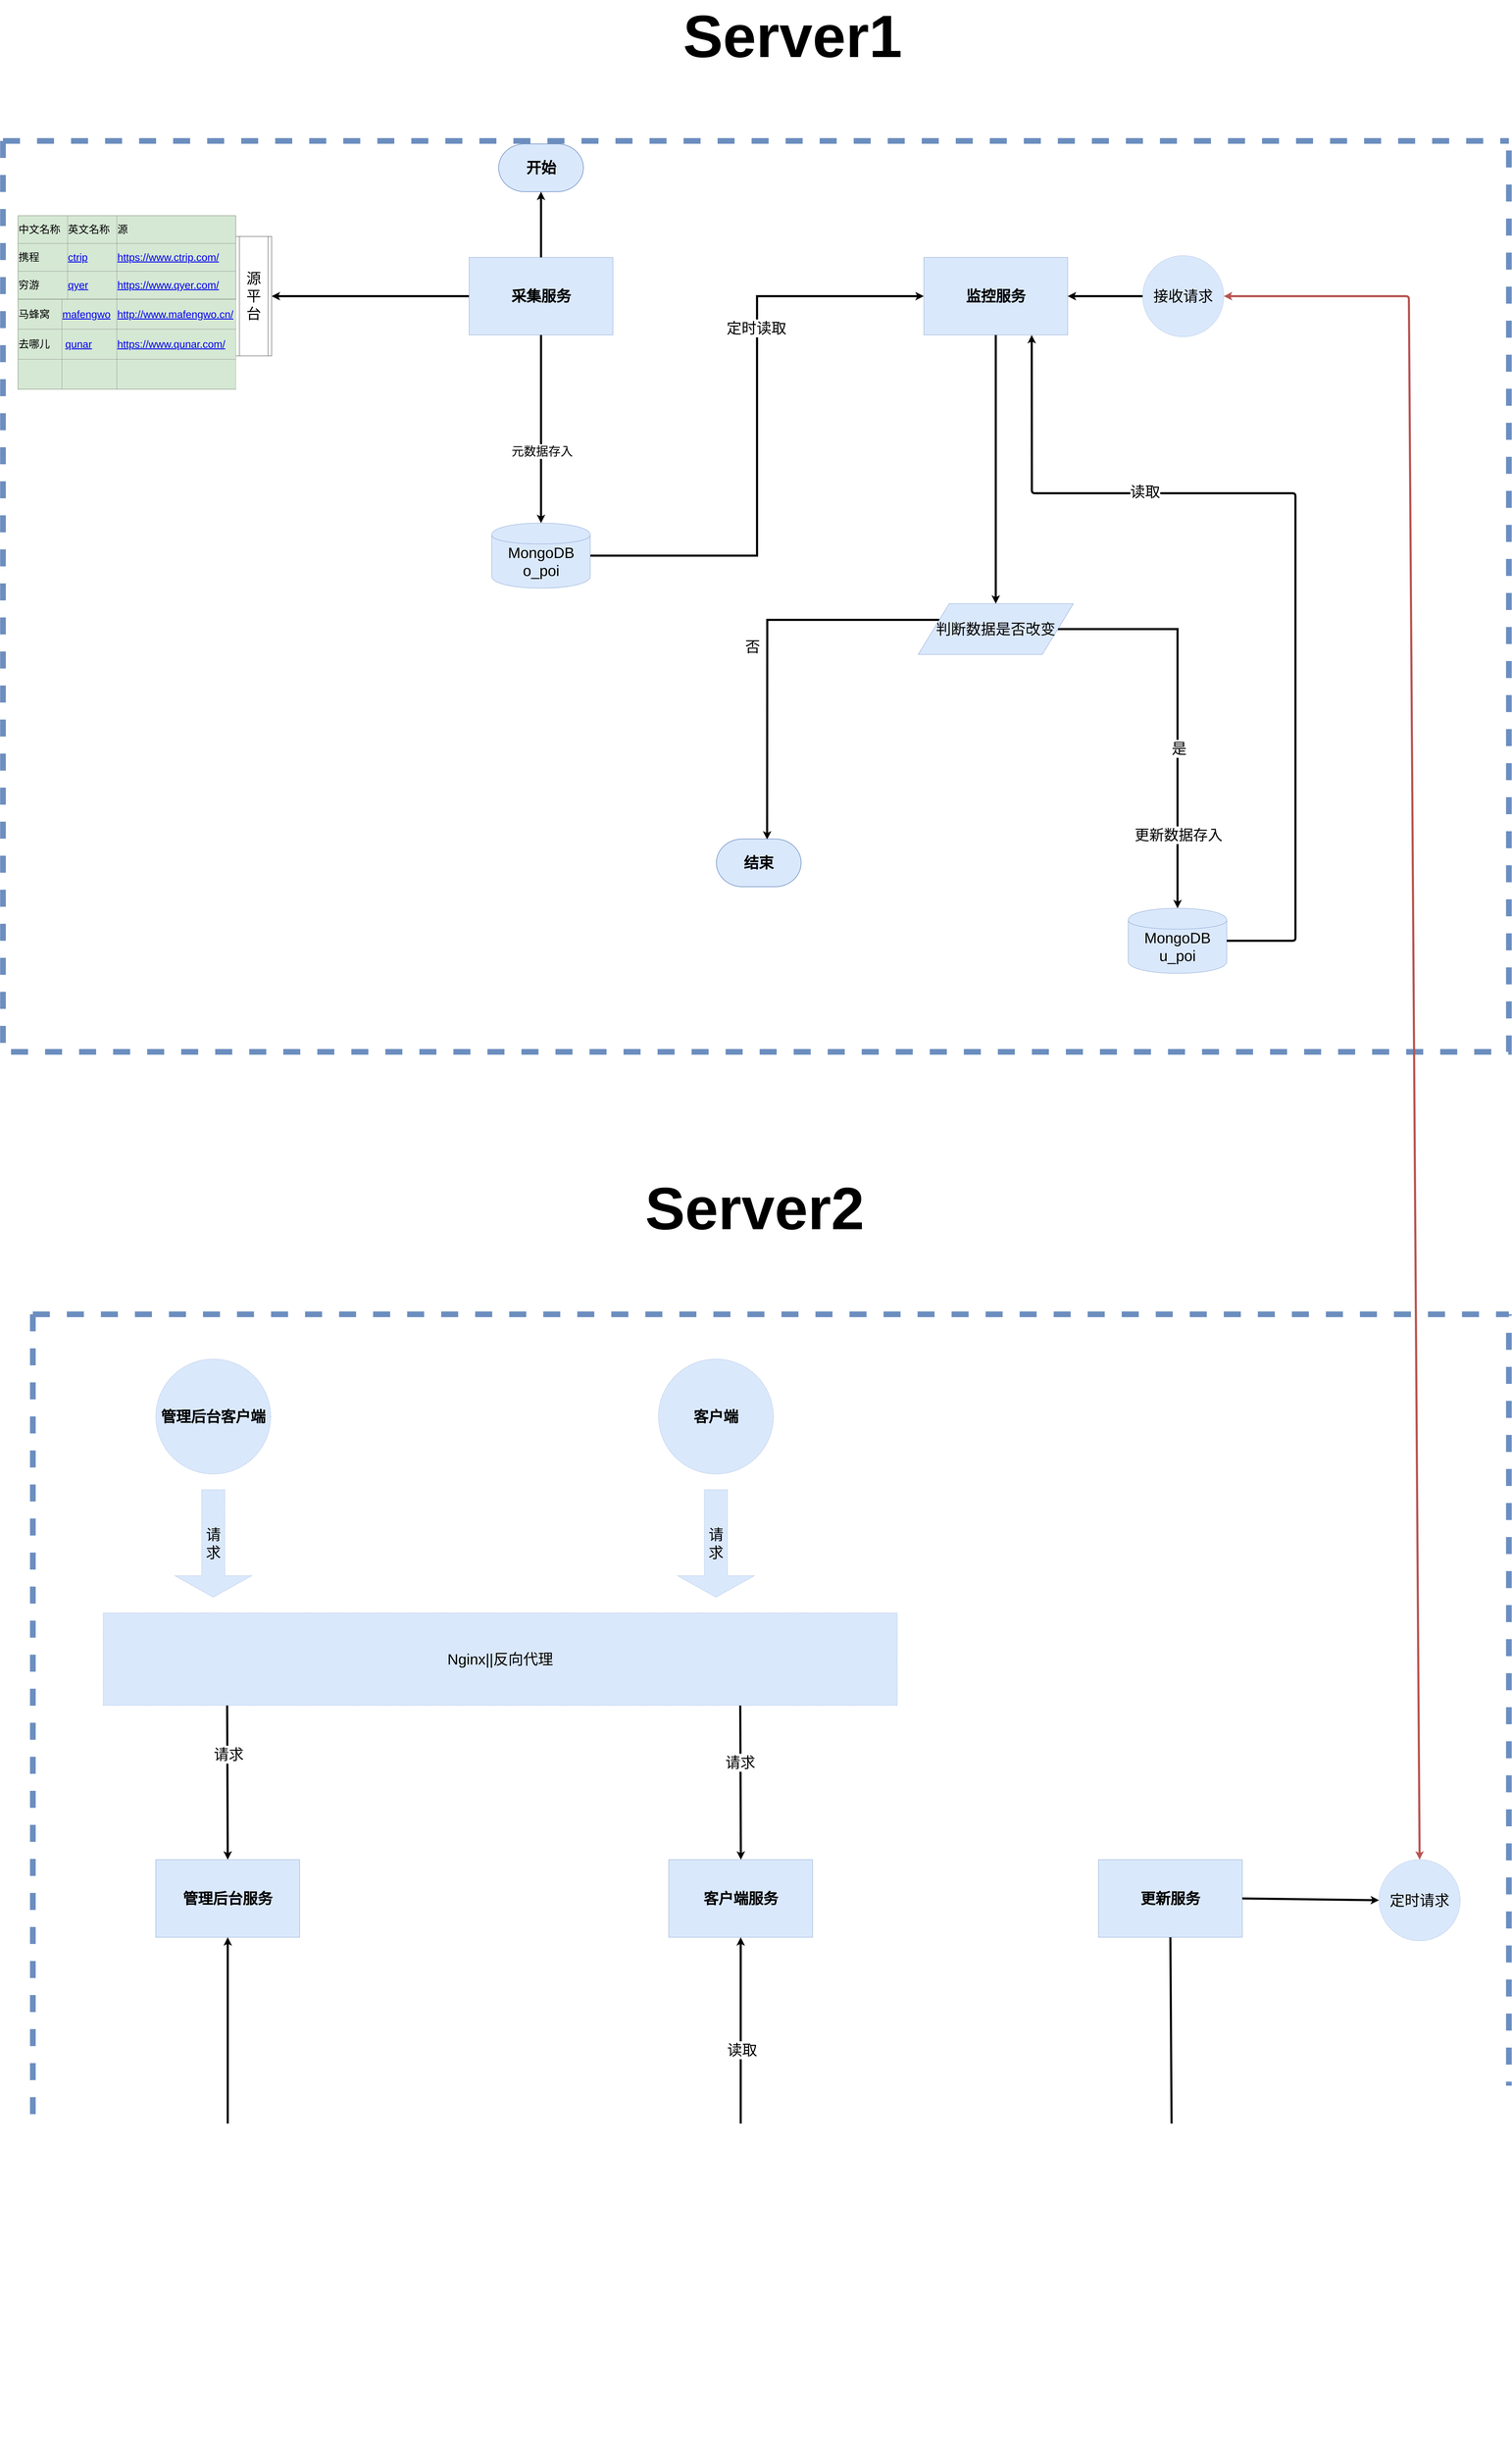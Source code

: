<mxfile version="12.3.9" type="github" pages="1">
  <diagram id="HYFYoNmnIQI6U9MtxXY-" name="Page-1">
    <mxGraphModel dx="8764" dy="4934" grid="1" gridSize="10" guides="1" tooltips="1" connect="1" arrows="1" fold="1" page="1" pageScale="1" pageWidth="827" pageHeight="1169" math="0" shadow="0">
      <root>
        <mxCell id="0"/>
        <mxCell id="1" parent="0"/>
        <mxCell id="3LNCatWrRXKyq6k3X2c--42" style="edgeStyle=orthogonalEdgeStyle;rounded=0;orthogonalLoop=1;jettySize=auto;html=1;exitX=0;exitY=0.5;exitDx=0;exitDy=0;entryX=1;entryY=0.5;entryDx=0;entryDy=0;align=center;strokeWidth=7;" parent="1" source="3LNCatWrRXKyq6k3X2c--2" target="3LNCatWrRXKyq6k3X2c--41" edge="1">
          <mxGeometry relative="1" as="geometry"/>
        </mxCell>
        <mxCell id="3LNCatWrRXKyq6k3X2c--2" value="&lt;b&gt;&lt;font style=&quot;font-size: 50px&quot;&gt;采集服务&lt;/font&gt;&lt;/b&gt;" style="rounded=0;whiteSpace=wrap;html=1;fillColor=#dae8fc;strokeColor=#6c8ebf;align=center;" parent="1" vertex="1">
          <mxGeometry x="601.5" y="690" width="482" height="260" as="geometry"/>
        </mxCell>
        <mxCell id="LSbhFq5ChQHliHdT3AIv-21" style="edgeStyle=orthogonalEdgeStyle;rounded=0;orthogonalLoop=1;jettySize=auto;html=1;exitX=1;exitY=0.5;exitDx=0;exitDy=0;entryX=0;entryY=0.5;entryDx=0;entryDy=0;fontSize=15;strokeWidth=7;" parent="1" source="3LNCatWrRXKyq6k3X2c--4" target="LSbhFq5ChQHliHdT3AIv-9" edge="1">
          <mxGeometry relative="1" as="geometry"/>
        </mxCell>
        <mxCell id="LSbhFq5ChQHliHdT3AIv-23" value="&lt;span style=&quot;font-size: 50px&quot;&gt;定时读取&lt;/span&gt;" style="text;html=1;align=center;verticalAlign=middle;resizable=0;points=[];;labelBackgroundColor=#ffffff;fontSize=15;" parent="LSbhFq5ChQHliHdT3AIv-21" vertex="1" connectable="0">
          <mxGeometry x="0.33" y="3" relative="1" as="geometry">
            <mxPoint as="offset"/>
          </mxGeometry>
        </mxCell>
        <mxCell id="3LNCatWrRXKyq6k3X2c--4" value="&lt;font style=&quot;font-size: 50px&quot;&gt;MongoDB&lt;br&gt;o_poi&lt;br&gt;&lt;/font&gt;" style="shape=cylinder;whiteSpace=wrap;html=1;boundedLbl=1;backgroundOutline=1;fillColor=#dae8fc;strokeColor=#6c8ebf;align=center;" parent="1" vertex="1">
          <mxGeometry x="677.5" y="1580" width="330" height="218" as="geometry"/>
        </mxCell>
        <mxCell id="3LNCatWrRXKyq6k3X2c--41" value="&lt;font style=&quot;font-size: 49px&quot;&gt;源平台&lt;/font&gt;" style="shape=process;whiteSpace=wrap;html=1;backgroundOutline=1;align=center;" parent="1" vertex="1">
          <mxGeometry x="-180" y="620" width="120" height="400" as="geometry"/>
        </mxCell>
        <mxCell id="LSbhFq5ChQHliHdT3AIv-25" style="edgeStyle=orthogonalEdgeStyle;rounded=0;orthogonalLoop=1;jettySize=auto;html=1;exitX=1;exitY=0.5;exitDx=0;exitDy=0;entryX=0.5;entryY=0;entryDx=0;entryDy=0;fontSize=15;strokeWidth=7;" parent="1" source="3LNCatWrRXKyq6k3X2c--46" target="LSbhFq5ChQHliHdT3AIv-12" edge="1">
          <mxGeometry relative="1" as="geometry"/>
        </mxCell>
        <mxCell id="LSbhFq5ChQHliHdT3AIv-27" value="&lt;span style=&quot;font-size: 50px&quot;&gt;是&lt;/span&gt;" style="text;html=1;align=center;verticalAlign=middle;resizable=0;points=[];;labelBackgroundColor=#ffffff;fontSize=15;" parent="LSbhFq5ChQHliHdT3AIv-25" vertex="1" connectable="0">
          <mxGeometry x="-0.54" y="-200" relative="1" as="geometry">
            <mxPoint x="98" y="200" as="offset"/>
          </mxGeometry>
        </mxCell>
        <mxCell id="LSbhFq5ChQHliHdT3AIv-28" value="&lt;font style=&quot;font-size: 49px&quot;&gt;更新数据存入&lt;/font&gt;" style="text;html=1;align=center;verticalAlign=middle;resizable=0;points=[];;labelBackgroundColor=#ffffff;fontSize=15;" parent="LSbhFq5ChQHliHdT3AIv-25" vertex="1" connectable="0">
          <mxGeometry x="0.633" y="3" relative="1" as="geometry">
            <mxPoint as="offset"/>
          </mxGeometry>
        </mxCell>
        <mxCell id="LSbhFq5ChQHliHdT3AIv-29" style="edgeStyle=orthogonalEdgeStyle;rounded=0;orthogonalLoop=1;jettySize=auto;html=1;exitX=0;exitY=0.25;exitDx=0;exitDy=0;fontSize=15;strokeWidth=7;" parent="1" source="3LNCatWrRXKyq6k3X2c--46" edge="1">
          <mxGeometry relative="1" as="geometry">
            <mxPoint x="1600" y="2640" as="targetPoint"/>
          </mxGeometry>
        </mxCell>
        <mxCell id="LSbhFq5ChQHliHdT3AIv-30" value="&lt;span style=&quot;font-size: 50px&quot;&gt;否&lt;/span&gt;" style="text;html=1;align=center;verticalAlign=middle;resizable=0;points=[];;labelBackgroundColor=#ffffff;fontSize=15;" parent="LSbhFq5ChQHliHdT3AIv-29" vertex="1" connectable="0">
          <mxGeometry x="-0.122" y="45" relative="1" as="geometry">
            <mxPoint x="-50" y="45" as="offset"/>
          </mxGeometry>
        </mxCell>
        <mxCell id="3LNCatWrRXKyq6k3X2c--46" value="&lt;font style=&quot;font-size: 50px&quot;&gt;判断数据是否改变&lt;/font&gt;" style="shape=parallelogram;perimeter=parallelogramPerimeter;whiteSpace=wrap;html=1;fillColor=#dae8fc;strokeColor=#6c8ebf;align=center;" parent="1" vertex="1">
          <mxGeometry x="2106" y="1850" width="520" height="170" as="geometry"/>
        </mxCell>
        <mxCell id="3LNCatWrRXKyq6k3X2c--82" value="&lt;table border=&quot;1&quot; width=&quot;100%&quot; style=&quot;width: 100% ; height: 100% ; border-collapse: collapse ; font-size: 35px&quot;&gt;&lt;tbody&gt;&lt;tr&gt;&lt;td&gt;&lt;font style=&quot;font-size: 35px&quot;&gt;中文名称&lt;/font&gt;&lt;/td&gt;&lt;td&gt;&lt;font style=&quot;font-size: 35px&quot;&gt;英文名称&lt;/font&gt;&lt;/td&gt;&lt;td&gt;&lt;font style=&quot;font-size: 35px&quot;&gt;源&lt;/font&gt;&lt;/td&gt;&lt;/tr&gt;&lt;tr&gt;&lt;td&gt;&lt;font style=&quot;font-size: 35px&quot;&gt;携程&lt;/font&gt;&lt;/td&gt;&lt;td&gt;&lt;font style=&quot;font-size: 35px&quot;&gt;&lt;a href=&quot;https://www.ctrip.com/&quot;&gt;ctrip&lt;/a&gt;&lt;br&gt;&lt;/font&gt;&lt;/td&gt;&lt;td&gt;&lt;font style=&quot;font-size: 35px&quot;&gt;&lt;a href=&quot;https://www.ctrip.com/&quot;&gt;https://www.ctrip.com/&lt;/a&gt;&lt;br&gt;&lt;/font&gt;&lt;/td&gt;&lt;/tr&gt;&lt;tr&gt;&lt;td&gt;&lt;font style=&quot;font-size: 35px&quot;&gt;穷游&lt;/font&gt;&lt;/td&gt;&lt;td&gt;&lt;font style=&quot;font-size: 35px&quot;&gt;&lt;a href=&quot;https://www.qyer.com/&quot;&gt;qyer&lt;/a&gt;&lt;br&gt;&lt;/font&gt;&lt;/td&gt;&lt;td&gt;&lt;font style=&quot;font-size: 35px&quot;&gt;&lt;a href=&quot;https://www.qyer.com/&quot;&gt;https://www.qyer.com/&lt;/a&gt;&lt;br&gt;&lt;/font&gt;&lt;/td&gt;&lt;/tr&gt;&lt;/tbody&gt;&lt;/table&gt;" style="text;html=1;strokeColor=#82b366;fillColor=#d5e8d4;overflow=fill;fontSize=25;align=left;" parent="1" vertex="1">
          <mxGeometry x="-910" y="550" width="730" height="280" as="geometry"/>
        </mxCell>
        <mxCell id="3LNCatWrRXKyq6k3X2c--87" value="&lt;table border=&quot;1&quot; width=&quot;100%&quot; style=&quot;width: 100% ; height: 100% ; border-collapse: collapse ; font-size: 35px&quot;&gt;&lt;tbody&gt;&lt;tr&gt;&lt;td&gt;马蜂窝&amp;nbsp; &amp;nbsp;&amp;nbsp;&lt;/td&gt;&lt;td&gt;&lt;a href=&quot;http://www.mafengwo.cn/&quot;&gt;mafengwo&lt;/a&gt;&amp;nbsp;&amp;nbsp;&lt;br&gt;&lt;/td&gt;&lt;td&gt;&lt;a href=&quot;http://www.mafengwo.cn/&quot;&gt;http://www.mafengwo.cn/&lt;/a&gt;&lt;br&gt;&lt;/td&gt;&lt;/tr&gt;&lt;tr&gt;&lt;td&gt;去哪儿&lt;/td&gt;&lt;td&gt;&lt;font style=&quot;font-size: 35px&quot;&gt;&amp;nbsp;&lt;a href=&quot;https://www.qunar.com/?ex_track=auto_4e0d874a&quot;&gt;qunar&lt;/a&gt;&amp;nbsp; &amp;nbsp; &amp;nbsp;&lt;br&gt;&lt;/font&gt;&lt;/td&gt;&lt;td&gt;&lt;font style=&quot;font-size: 35px&quot;&gt;&lt;a href=&quot;https://www.qunar.com/?ex_track=auto_4e0d874a&quot;&gt;https://www.qunar.com/&lt;/a&gt;&amp;nbsp; &amp;nbsp; &amp;nbsp; &amp;nbsp; &amp;nbsp; &amp;nbsp; &amp;nbsp; &amp;nbsp; &amp;nbsp;&lt;br&gt;&lt;/font&gt;&lt;/td&gt;&lt;/tr&gt;&lt;tr&gt;&lt;td&gt;&lt;br&gt;&lt;/td&gt;&lt;td&gt;&lt;font style=&quot;font-size: 35px&quot;&gt;&lt;br&gt;&lt;/font&gt;&lt;/td&gt;&lt;td&gt;&lt;font style=&quot;font-size: 35px&quot;&gt;&lt;br&gt;&lt;/font&gt;&lt;/td&gt;&lt;/tr&gt;&lt;/tbody&gt;&lt;/table&gt;" style="text;html=1;strokeColor=#82b366;fillColor=#d5e8d4;overflow=fill;fontSize=25;align=left;" parent="1" vertex="1">
          <mxGeometry x="-910" y="830" width="730" height="302" as="geometry"/>
        </mxCell>
        <mxCell id="LSbhFq5ChQHliHdT3AIv-6" value="" style="endArrow=classic;html=1;fontSize=30;exitX=0.5;exitY=1;exitDx=0;exitDy=0;entryX=0.5;entryY=0;entryDx=0;entryDy=0;strokeWidth=7;" parent="1" source="3LNCatWrRXKyq6k3X2c--2" target="3LNCatWrRXKyq6k3X2c--4" edge="1">
          <mxGeometry width="50" height="50" relative="1" as="geometry">
            <mxPoint x="310" y="1120" as="sourcePoint"/>
            <mxPoint x="360" y="1070" as="targetPoint"/>
          </mxGeometry>
        </mxCell>
        <mxCell id="LSbhFq5ChQHliHdT3AIv-7" value="&lt;font style=&quot;font-size: 41px&quot;&gt;元数据存入&lt;/font&gt;" style="text;html=1;align=center;verticalAlign=middle;resizable=0;points=[];;labelBackgroundColor=#ffffff;fontSize=30;" parent="LSbhFq5ChQHliHdT3AIv-6" vertex="1" connectable="0">
          <mxGeometry x="0.24" y="3" relative="1" as="geometry">
            <mxPoint y="-1" as="offset"/>
          </mxGeometry>
        </mxCell>
        <mxCell id="LSbhFq5ChQHliHdT3AIv-9" value="&lt;span style=&quot;font-size: 50px&quot;&gt;&lt;b&gt;监控服务&lt;/b&gt;&lt;/span&gt;" style="rounded=0;whiteSpace=wrap;html=1;fillColor=#dae8fc;strokeColor=#6c8ebf;align=center;" parent="1" vertex="1">
          <mxGeometry x="2125" y="690" width="482" height="260" as="geometry"/>
        </mxCell>
        <mxCell id="LSbhFq5ChQHliHdT3AIv-13" value="" style="endArrow=classic;html=1;fontSize=30;entryX=0.5;entryY=0;entryDx=0;entryDy=0;exitX=0.5;exitY=1;exitDx=0;exitDy=0;strokeWidth=7;" parent="1" source="LSbhFq5ChQHliHdT3AIv-9" target="3LNCatWrRXKyq6k3X2c--46" edge="1">
          <mxGeometry width="50" height="50" relative="1" as="geometry">
            <mxPoint x="1450" y="960" as="sourcePoint"/>
            <mxPoint x="1400" y="1040" as="targetPoint"/>
          </mxGeometry>
        </mxCell>
        <mxCell id="LSbhFq5ChQHliHdT3AIv-19" value="&lt;span style=&quot;font-size: 50px&quot;&gt;&lt;b&gt;开始&lt;/b&gt;&lt;/span&gt;" style="strokeWidth=2;html=1;shape=mxgraph.flowchart.terminator;whiteSpace=wrap;fillColor=#dae8fc;strokeColor=#6c8ebf;align=center;" parent="1" vertex="1">
          <mxGeometry x="700.5" y="310" width="284" height="160" as="geometry"/>
        </mxCell>
        <mxCell id="LSbhFq5ChQHliHdT3AIv-20" value="" style="endArrow=classic;html=1;fontSize=15;exitX=0.5;exitY=0;exitDx=0;exitDy=0;entryX=0.5;entryY=1;entryDx=0;entryDy=0;entryPerimeter=0;strokeWidth=7;" parent="1" source="3LNCatWrRXKyq6k3X2c--2" target="LSbhFq5ChQHliHdT3AIv-19" edge="1">
          <mxGeometry width="50" height="50" relative="1" as="geometry">
            <mxPoint x="810" y="550" as="sourcePoint"/>
            <mxPoint x="860" y="500" as="targetPoint"/>
          </mxGeometry>
        </mxCell>
        <mxCell id="LSbhFq5ChQHliHdT3AIv-31" value="&lt;span style=&quot;font-size: 50px&quot;&gt;&lt;b&gt;结束&lt;/b&gt;&lt;/span&gt;" style="strokeWidth=2;html=1;shape=mxgraph.flowchart.terminator;whiteSpace=wrap;fillColor=#dae8fc;strokeColor=#6c8ebf;align=center;" parent="1" vertex="1">
          <mxGeometry x="1430" y="2638" width="284" height="160" as="geometry"/>
        </mxCell>
        <mxCell id="LSbhFq5ChQHliHdT3AIv-38" value="" style="swimlane;fontSize=15;startSize=0;fillColor=#7EA6E0;strokeColor=#6c8ebf;strokeWidth=19;dashed=1;" parent="1" vertex="1">
          <mxGeometry x="-960" y="300" width="5045" height="3051" as="geometry"/>
        </mxCell>
        <mxCell id="LSbhFq5ChQHliHdT3AIv-12" value="&lt;font style=&quot;font-size: 50px&quot;&gt;MongoDB&lt;br&gt;u_poi&lt;br&gt;&lt;/font&gt;" style="shape=cylinder;whiteSpace=wrap;html=1;boundedLbl=1;backgroundOutline=1;fillColor=#dae8fc;strokeColor=#6c8ebf;align=center;" parent="LSbhFq5ChQHliHdT3AIv-38" vertex="1">
          <mxGeometry x="3770" y="2570" width="330" height="218" as="geometry"/>
        </mxCell>
        <mxCell id="LSbhFq5ChQHliHdT3AIv-117" value="&lt;span style=&quot;font-size: 50px&quot;&gt;接收请求&lt;/span&gt;" style="ellipse;whiteSpace=wrap;html=1;aspect=fixed;dashed=1;strokeWidth=1;fillColor=#dae8fc;fontSize=15;strokeColor=#6c8ebf;" parent="LSbhFq5ChQHliHdT3AIv-38" vertex="1">
          <mxGeometry x="3818" y="384" width="272" height="272" as="geometry"/>
        </mxCell>
        <mxCell id="LSbhFq5ChQHliHdT3AIv-57" value="" style="swimlane;fontSize=15;startSize=0;fillColor=#7EA6E0;strokeColor=#6c8ebf;strokeWidth=19;dashed=1;" parent="1" vertex="1">
          <mxGeometry x="-860" y="4230" width="4945" height="3800" as="geometry"/>
        </mxCell>
        <mxCell id="LSbhFq5ChQHliHdT3AIv-65" value="&lt;font style=&quot;font-size: 50px&quot;&gt;MongoDB&lt;br&gt;&lt;br&gt;&lt;/font&gt;" style="shape=cylinder;whiteSpace=wrap;html=1;boundedLbl=1;backgroundOutline=1;fillColor=#dae8fc;strokeColor=#6c8ebf;align=center;" parent="LSbhFq5ChQHliHdT3AIv-57" vertex="1">
          <mxGeometry x="2206.5" y="3380" width="330" height="218" as="geometry"/>
        </mxCell>
        <mxCell id="LSbhFq5ChQHliHdT3AIv-68" value="&lt;span style=&quot;font-size: 50px&quot;&gt;&lt;b&gt;更新服务&lt;/b&gt;&lt;/span&gt;" style="rounded=0;whiteSpace=wrap;html=1;fillColor=#dae8fc;strokeColor=#6c8ebf;align=center;" parent="LSbhFq5ChQHliHdT3AIv-57" vertex="1">
          <mxGeometry x="3570" y="1826.5" width="482" height="260" as="geometry"/>
        </mxCell>
        <mxCell id="LSbhFq5ChQHliHdT3AIv-73" value="" style="endArrow=classic;html=1;strokeWidth=7;fontSize=15;entryX=1;entryY=0.5;entryDx=0;entryDy=0;exitX=0.5;exitY=1;exitDx=0;exitDy=0;" parent="LSbhFq5ChQHliHdT3AIv-57" source="LSbhFq5ChQHliHdT3AIv-68" target="LSbhFq5ChQHliHdT3AIv-65" edge="1">
          <mxGeometry width="50" height="50" relative="1" as="geometry">
            <mxPoint x="3010" y="1850" as="sourcePoint"/>
            <mxPoint x="3060" y="1800" as="targetPoint"/>
            <Array as="points">
              <mxPoint x="3820" y="3490"/>
            </Array>
          </mxGeometry>
        </mxCell>
        <mxCell id="LSbhFq5ChQHliHdT3AIv-74" value="&lt;font style=&quot;font-size: 50px&quot;&gt;存入&lt;/font&gt;" style="text;html=1;align=center;verticalAlign=middle;resizable=0;points=[];;labelBackgroundColor=#ffffff;fontSize=15;" parent="LSbhFq5ChQHliHdT3AIv-73" vertex="1" connectable="0">
          <mxGeometry x="-0.369" y="7" relative="1" as="geometry">
            <mxPoint y="1" as="offset"/>
          </mxGeometry>
        </mxCell>
        <mxCell id="LSbhFq5ChQHliHdT3AIv-75" value="&lt;font style=&quot;font-size: 50px&quot;&gt;&lt;b&gt;管理后台客户端&lt;/b&gt;&lt;/font&gt;" style="ellipse;whiteSpace=wrap;html=1;aspect=fixed;dashed=1;strokeWidth=1;fillColor=#dae8fc;fontSize=15;strokeColor=#6c8ebf;" parent="LSbhFq5ChQHliHdT3AIv-57" vertex="1">
          <mxGeometry x="412" y="150" width="385" height="385" as="geometry"/>
        </mxCell>
        <mxCell id="LSbhFq5ChQHliHdT3AIv-76" value="&lt;font style=&quot;font-size: 50px&quot;&gt;&lt;b&gt;客户端&lt;/b&gt;&lt;/font&gt;" style="ellipse;whiteSpace=wrap;html=1;aspect=fixed;dashed=1;strokeWidth=1;fillColor=#dae8fc;fontSize=15;strokeColor=#6c8ebf;" parent="LSbhFq5ChQHliHdT3AIv-57" vertex="1">
          <mxGeometry x="2096" y="150" width="385" height="385" as="geometry"/>
        </mxCell>
        <mxCell id="LSbhFq5ChQHliHdT3AIv-77" value="&lt;font style=&quot;font-size: 50px&quot;&gt;Nginx||反向代理&lt;/font&gt;" style="rounded=0;whiteSpace=wrap;html=1;dashed=1;strokeWidth=1;fillColor=#dae8fc;fontSize=15;strokeColor=#6c8ebf;" parent="LSbhFq5ChQHliHdT3AIv-57" vertex="1">
          <mxGeometry x="236" y="1000" width="2660" height="310" as="geometry"/>
        </mxCell>
        <mxCell id="LSbhFq5ChQHliHdT3AIv-79" value="&lt;font style=&quot;font-size: 50px&quot;&gt;请&lt;br&gt;求&lt;/font&gt;" style="shape=singleArrow;direction=south;whiteSpace=wrap;html=1;dashed=1;strokeWidth=1;fillColor=#dae8fc;fontSize=15;strokeColor=#6c8ebf;" parent="LSbhFq5ChQHliHdT3AIv-57" vertex="1">
          <mxGeometry x="475.5" y="587.5" width="258" height="360" as="geometry"/>
        </mxCell>
        <mxCell id="LSbhFq5ChQHliHdT3AIv-81" value="&lt;font style=&quot;font-size: 50px&quot;&gt;请&lt;br&gt;求&lt;/font&gt;" style="shape=singleArrow;direction=south;whiteSpace=wrap;html=1;dashed=1;strokeWidth=1;fillColor=#dae8fc;fontSize=15;strokeColor=#6c8ebf;" parent="LSbhFq5ChQHliHdT3AIv-57" vertex="1">
          <mxGeometry x="2159.5" y="587.5" width="258" height="360" as="geometry"/>
        </mxCell>
        <mxCell id="LSbhFq5ChQHliHdT3AIv-85" value="&lt;span style=&quot;font-size: 50px&quot;&gt;&lt;b&gt;管理后台服务&lt;/b&gt;&lt;/span&gt;" style="rounded=0;whiteSpace=wrap;html=1;fillColor=#dae8fc;strokeColor=#6c8ebf;align=center;" parent="LSbhFq5ChQHliHdT3AIv-57" vertex="1">
          <mxGeometry x="412" y="1826.5" width="482" height="260" as="geometry"/>
        </mxCell>
        <mxCell id="LSbhFq5ChQHliHdT3AIv-86" value="&lt;span style=&quot;font-size: 50px&quot;&gt;&lt;b&gt;客户端服务&lt;/b&gt;&lt;/span&gt;" style="rounded=0;whiteSpace=wrap;html=1;fillColor=#dae8fc;strokeColor=#6c8ebf;align=center;" parent="LSbhFq5ChQHliHdT3AIv-57" vertex="1">
          <mxGeometry x="2130.5" y="1826.5" width="482" height="260" as="geometry"/>
        </mxCell>
        <mxCell id="LSbhFq5ChQHliHdT3AIv-87" value="&lt;font style=&quot;font-size: 50px&quot;&gt;Reids&lt;br&gt;&lt;/font&gt;" style="shape=cylinder;whiteSpace=wrap;html=1;boundedLbl=1;backgroundOutline=1;fillColor=#dae8fc;strokeColor=#6c8ebf;align=center;" parent="LSbhFq5ChQHliHdT3AIv-57" vertex="1">
          <mxGeometry x="2206.5" y="2780" width="330" height="218" as="geometry"/>
        </mxCell>
        <mxCell id="LSbhFq5ChQHliHdT3AIv-90" value="" style="endArrow=classic;html=1;strokeWidth=7;fontSize=15;entryX=0.5;entryY=0;entryDx=0;entryDy=0;exitX=0.156;exitY=1.001;exitDx=0;exitDy=0;exitPerimeter=0;" parent="LSbhFq5ChQHliHdT3AIv-57" source="LSbhFq5ChQHliHdT3AIv-77" target="LSbhFq5ChQHliHdT3AIv-85" edge="1">
          <mxGeometry width="50" height="50" relative="1" as="geometry">
            <mxPoint x="620" y="1530" as="sourcePoint"/>
            <mxPoint x="670" y="1480" as="targetPoint"/>
          </mxGeometry>
        </mxCell>
        <mxCell id="LSbhFq5ChQHliHdT3AIv-92" value="&lt;font style=&quot;font-size: 50px&quot;&gt;请求&lt;/font&gt;" style="text;html=1;align=center;verticalAlign=middle;resizable=0;points=[];;labelBackgroundColor=#ffffff;fontSize=15;" parent="LSbhFq5ChQHliHdT3AIv-90" vertex="1" connectable="0">
          <mxGeometry x="-0.366" y="4" relative="1" as="geometry">
            <mxPoint as="offset"/>
          </mxGeometry>
        </mxCell>
        <mxCell id="LSbhFq5ChQHliHdT3AIv-91" value="" style="endArrow=classic;html=1;strokeWidth=7;fontSize=15;entryX=0.5;entryY=0;entryDx=0;entryDy=0;exitX=0.156;exitY=1.001;exitDx=0;exitDy=0;exitPerimeter=0;" parent="LSbhFq5ChQHliHdT3AIv-57" edge="1">
          <mxGeometry width="50" height="50" relative="1" as="geometry">
            <mxPoint x="2370" y="1310.5" as="sourcePoint"/>
            <mxPoint x="2372.04" y="1826.69" as="targetPoint"/>
          </mxGeometry>
        </mxCell>
        <mxCell id="LSbhFq5ChQHliHdT3AIv-95" value="&lt;font style=&quot;font-size: 50px&quot;&gt;请求&lt;/font&gt;" style="text;html=1;align=center;verticalAlign=middle;resizable=0;points=[];;labelBackgroundColor=#ffffff;fontSize=15;" parent="LSbhFq5ChQHliHdT3AIv-91" vertex="1" connectable="0">
          <mxGeometry x="-0.258" y="-1" relative="1" as="geometry">
            <mxPoint y="-1" as="offset"/>
          </mxGeometry>
        </mxCell>
        <mxCell id="LSbhFq5ChQHliHdT3AIv-96" value="" style="endArrow=classic;html=1;strokeWidth=7;fontSize=15;exitX=0;exitY=0.5;exitDx=0;exitDy=0;entryX=0.5;entryY=1;entryDx=0;entryDy=0;" parent="LSbhFq5ChQHliHdT3AIv-57" source="LSbhFq5ChQHliHdT3AIv-65" target="LSbhFq5ChQHliHdT3AIv-85" edge="1">
          <mxGeometry width="50" height="50" relative="1" as="geometry">
            <mxPoint x="657" y="2770" as="sourcePoint"/>
            <mxPoint x="1097" y="2390" as="targetPoint"/>
            <Array as="points">
              <mxPoint x="653" y="3489"/>
            </Array>
          </mxGeometry>
        </mxCell>
        <mxCell id="LSbhFq5ChQHliHdT3AIv-98" value="&lt;font style=&quot;font-size: 50px&quot;&gt;读取&lt;/font&gt;" style="text;html=1;align=center;verticalAlign=middle;resizable=0;points=[];;labelBackgroundColor=#ffffff;fontSize=15;" parent="LSbhFq5ChQHliHdT3AIv-96" vertex="1" connectable="0">
          <mxGeometry x="0.393" relative="1" as="geometry">
            <mxPoint y="1" as="offset"/>
          </mxGeometry>
        </mxCell>
        <mxCell id="LSbhFq5ChQHliHdT3AIv-101" value="" style="endArrow=classic;html=1;strokeWidth=7;fontSize=15;exitX=0.5;exitY=0;exitDx=0;exitDy=0;" parent="LSbhFq5ChQHliHdT3AIv-57" source="LSbhFq5ChQHliHdT3AIv-87" target="LSbhFq5ChQHliHdT3AIv-86" edge="1">
          <mxGeometry width="50" height="50" relative="1" as="geometry">
            <mxPoint x="2360" y="2490" as="sourcePoint"/>
            <mxPoint x="2410" y="2440" as="targetPoint"/>
          </mxGeometry>
        </mxCell>
        <mxCell id="LSbhFq5ChQHliHdT3AIv-102" value="&lt;font style=&quot;font-size: 50px&quot;&gt;读取&lt;/font&gt;" style="text;html=1;align=center;verticalAlign=middle;resizable=0;points=[];;labelBackgroundColor=#ffffff;fontSize=15;" parent="LSbhFq5ChQHliHdT3AIv-101" vertex="1" connectable="0">
          <mxGeometry x="-0.088" y="-5" relative="1" as="geometry">
            <mxPoint x="-1" as="offset"/>
          </mxGeometry>
        </mxCell>
        <mxCell id="LSbhFq5ChQHliHdT3AIv-103" value="" style="endArrow=classic;html=1;strokeWidth=7;fontSize=15;entryX=0.5;entryY=1;entryDx=0;entryDy=0;exitX=0.5;exitY=0;exitDx=0;exitDy=0;" parent="LSbhFq5ChQHliHdT3AIv-57" source="LSbhFq5ChQHliHdT3AIv-65" target="LSbhFq5ChQHliHdT3AIv-87" edge="1">
          <mxGeometry width="50" height="50" relative="1" as="geometry">
            <mxPoint x="1870" y="3250" as="sourcePoint"/>
            <mxPoint x="1920" y="3200" as="targetPoint"/>
          </mxGeometry>
        </mxCell>
        <mxCell id="LSbhFq5ChQHliHdT3AIv-104" value="&lt;font style=&quot;font-size: 50px&quot;&gt;存入&lt;/font&gt;" style="text;html=1;align=center;verticalAlign=middle;resizable=0;points=[];;labelBackgroundColor=#ffffff;fontSize=15;" parent="LSbhFq5ChQHliHdT3AIv-103" vertex="1" connectable="0">
          <mxGeometry x="0.202" y="9" relative="1" as="geometry">
            <mxPoint as="offset"/>
          </mxGeometry>
        </mxCell>
        <mxCell id="LSbhFq5ChQHliHdT3AIv-107" value="&lt;font style=&quot;font-size: 50px&quot;&gt;定时请求&lt;/font&gt;" style="ellipse;whiteSpace=wrap;html=1;aspect=fixed;dashed=1;strokeWidth=1;fillColor=#dae8fc;fontSize=15;strokeColor=#6c8ebf;" parent="LSbhFq5ChQHliHdT3AIv-57" vertex="1">
          <mxGeometry x="4510" y="1826.5" width="272" height="272" as="geometry"/>
        </mxCell>
        <mxCell id="LSbhFq5ChQHliHdT3AIv-111" value="" style="endArrow=classic;html=1;strokeWidth=7;fontSize=15;exitX=1;exitY=0.5;exitDx=0;exitDy=0;entryX=0;entryY=0.5;entryDx=0;entryDy=0;" parent="LSbhFq5ChQHliHdT3AIv-57" source="LSbhFq5ChQHliHdT3AIv-68" target="LSbhFq5ChQHliHdT3AIv-107" edge="1">
          <mxGeometry width="50" height="50" relative="1" as="geometry">
            <mxPoint x="4210" y="1900" as="sourcePoint"/>
            <mxPoint x="4260" y="1850" as="targetPoint"/>
          </mxGeometry>
        </mxCell>
        <mxCell id="LSbhFq5ChQHliHdT3AIv-113" value="&lt;font size=&quot;1&quot;&gt;&lt;b style=&quot;font-size: 200px&quot;&gt;Server1&lt;/b&gt;&lt;/font&gt;" style="text;html=1;align=center;verticalAlign=middle;resizable=0;points=[];;autosize=1;fontSize=15;" parent="1" vertex="1">
          <mxGeometry x="1310" y="-96.5" width="750" height="90" as="geometry"/>
        </mxCell>
        <mxCell id="LSbhFq5ChQHliHdT3AIv-114" value="&lt;span style=&quot;font-size: 200px&quot;&gt;&lt;b&gt;Server2&lt;/b&gt;&lt;/span&gt;" style="text;html=1;align=center;verticalAlign=middle;resizable=0;points=[];;autosize=1;fontSize=15;" parent="1" vertex="1">
          <mxGeometry x="1182.5" y="3830" width="750" height="90" as="geometry"/>
        </mxCell>
        <mxCell id="LSbhFq5ChQHliHdT3AIv-118" value="" style="endArrow=classic;html=1;strokeWidth=7;fontSize=15;entryX=1;entryY=0.5;entryDx=0;entryDy=0;exitX=0;exitY=0.5;exitDx=0;exitDy=0;" parent="1" source="LSbhFq5ChQHliHdT3AIv-117" target="LSbhFq5ChQHliHdT3AIv-9" edge="1">
          <mxGeometry width="50" height="50" relative="1" as="geometry">
            <mxPoint x="2690" y="850" as="sourcePoint"/>
            <mxPoint x="2740" y="800" as="targetPoint"/>
          </mxGeometry>
        </mxCell>
        <mxCell id="LSbhFq5ChQHliHdT3AIv-122" value="" style="endArrow=classic;startArrow=classic;html=1;strokeWidth=7;fontSize=15;entryX=1;entryY=0.5;entryDx=0;entryDy=0;exitX=0.5;exitY=0;exitDx=0;exitDy=0;fillColor=#f8cecc;strokeColor=#b85450;" parent="1" source="LSbhFq5ChQHliHdT3AIv-107" target="LSbhFq5ChQHliHdT3AIv-117" edge="1">
          <mxGeometry width="50" height="50" relative="1" as="geometry">
            <mxPoint x="3490" y="1210" as="sourcePoint"/>
            <mxPoint x="3650" y="820" as="targetPoint"/>
            <Array as="points">
              <mxPoint x="3750" y="820"/>
            </Array>
          </mxGeometry>
        </mxCell>
        <mxCell id="LQYoYDQjZ8IPqPVpz5zR-1" value="" style="endArrow=classic;html=1;strokeWidth=7;fontSize=15;entryX=0.75;entryY=1;entryDx=0;entryDy=0;exitX=1;exitY=0.5;exitDx=0;exitDy=0;" edge="1" parent="1" source="LSbhFq5ChQHliHdT3AIv-12" target="LSbhFq5ChQHliHdT3AIv-9">
          <mxGeometry width="50" height="50" relative="1" as="geometry">
            <mxPoint x="3120" y="1510" as="sourcePoint"/>
            <mxPoint x="3170" y="1460" as="targetPoint"/>
            <Array as="points">
              <mxPoint x="3370" y="2979"/>
              <mxPoint x="3370" y="1480"/>
              <mxPoint x="2487" y="1480"/>
            </Array>
          </mxGeometry>
        </mxCell>
        <mxCell id="LQYoYDQjZ8IPqPVpz5zR-2" value="&lt;font style=&quot;font-size: 50px&quot;&gt;读取&lt;/font&gt;" style="text;html=1;align=center;verticalAlign=middle;resizable=0;points=[];;labelBackgroundColor=#ffffff;fontSize=15;" vertex="1" connectable="0" parent="LQYoYDQjZ8IPqPVpz5zR-1">
          <mxGeometry x="0.421" y="-5" relative="1" as="geometry">
            <mxPoint x="-1" as="offset"/>
          </mxGeometry>
        </mxCell>
      </root>
    </mxGraphModel>
  </diagram>
</mxfile>

